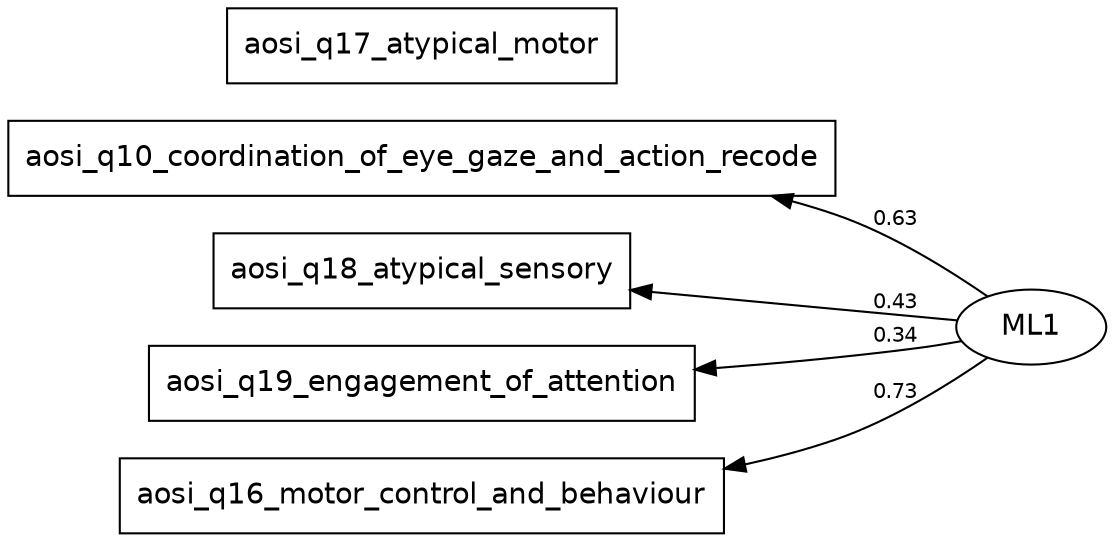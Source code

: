 digraph Factor  {
  rankdir=RL;
  size="8,6";
  node [fontname="Helvetica" fontsize=14 shape=box, width=2];
  edge [fontname="Helvetica" fontsize=10];
V1  [label = "aosi_q10_coordination_of_eye_gaze_and_action_recode"];
V2  [label = "aosi_q17_atypical_motor"];
V3  [label = "aosi_q18_atypical_sensory"];
V4  [label = "aosi_q19_engagement_of_attention"];
V5  [label = "aosi_q16_motor_control_and_behaviour"];
node [shape=ellipse, width ="1"];
ML1-> V1 [ label = 0.63 ];
ML1-> V3 [ label = 0.43 ];
ML1-> V4 [ label = 0.34 ];
ML1-> V5 [ label = 0.73 ];
{ rank=same;
V1;V2;V3;V4;V5;}{ rank=same;
ML1;}}